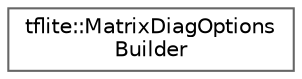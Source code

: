 digraph "Graphical Class Hierarchy"
{
 // LATEX_PDF_SIZE
  bgcolor="transparent";
  edge [fontname=Helvetica,fontsize=10,labelfontname=Helvetica,labelfontsize=10];
  node [fontname=Helvetica,fontsize=10,shape=box,height=0.2,width=0.4];
  rankdir="LR";
  Node0 [id="Node000000",label="tflite::MatrixDiagOptions\lBuilder",height=0.2,width=0.4,color="grey40", fillcolor="white", style="filled",URL="$structtflite_1_1_matrix_diag_options_builder.html",tooltip=" "];
}
